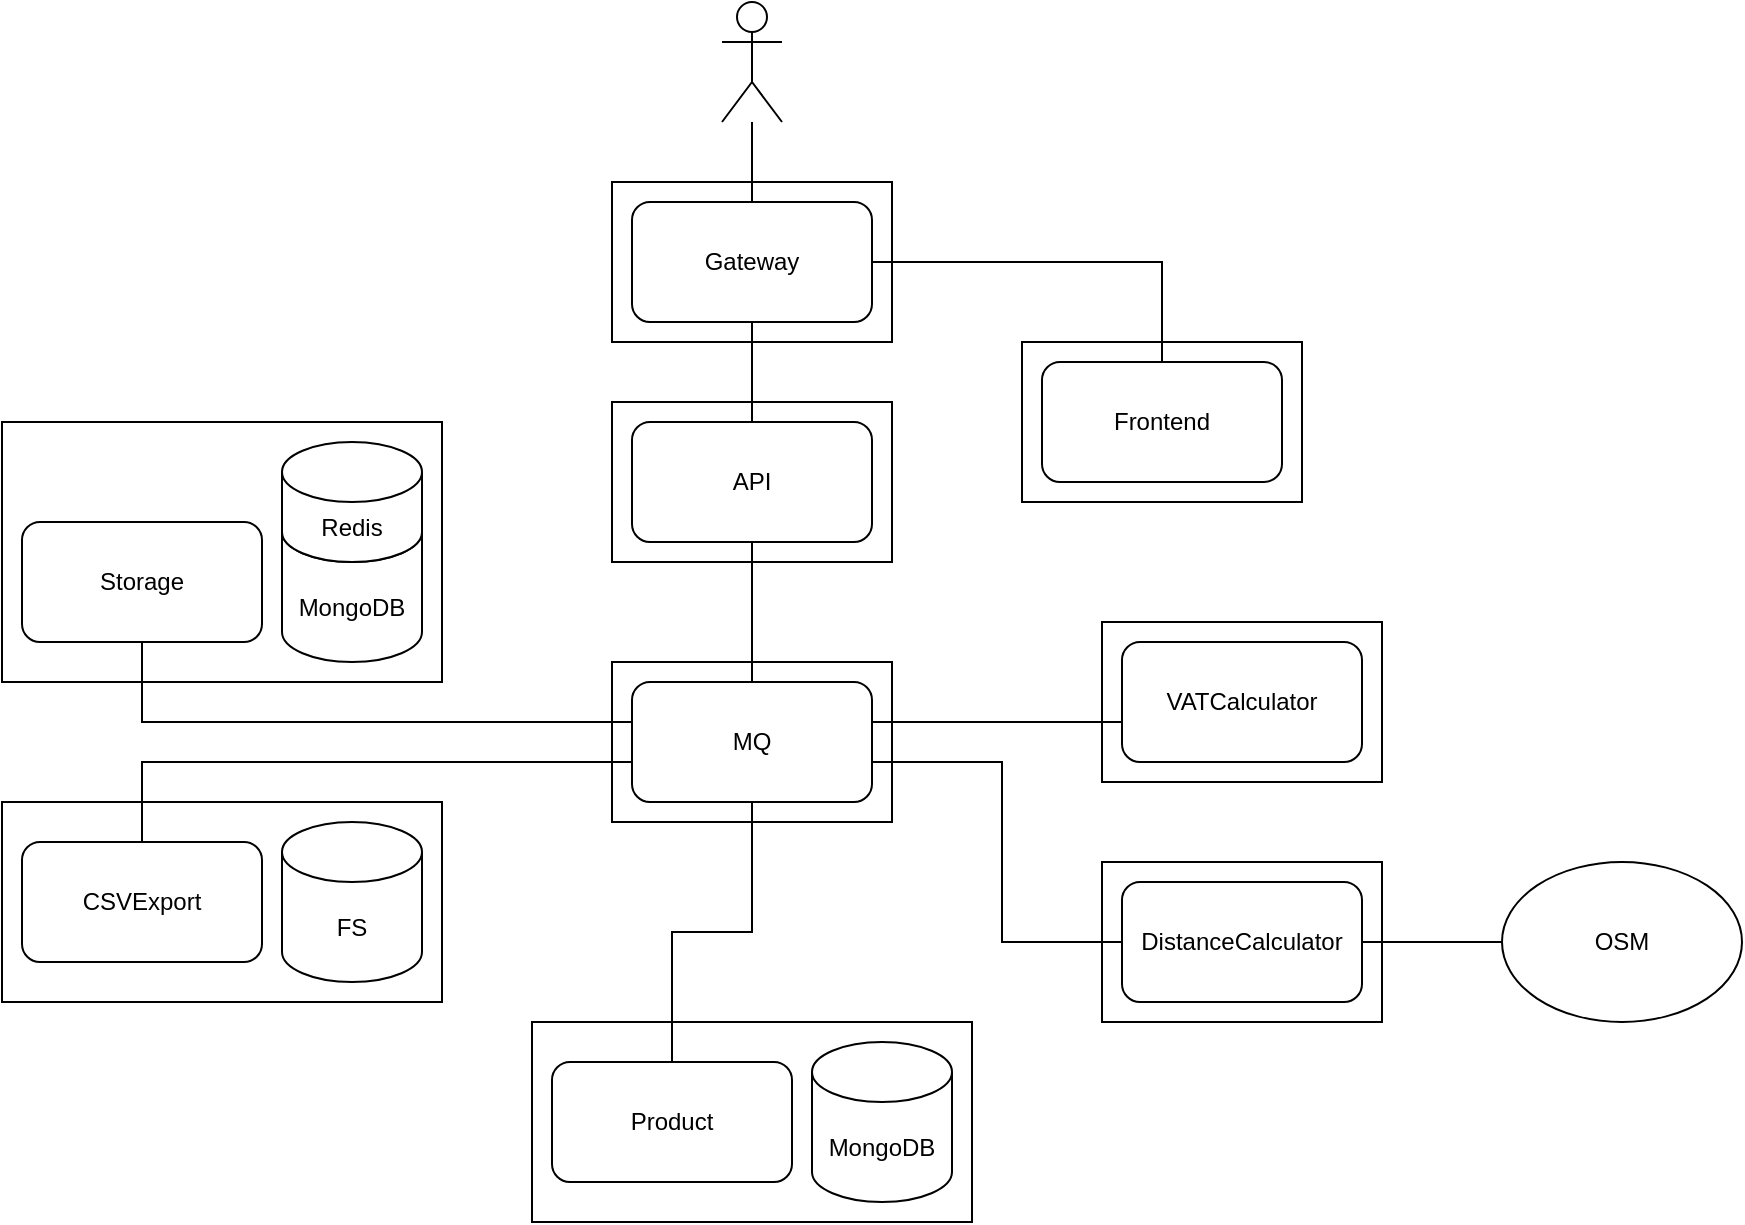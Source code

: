 <mxfile version="16.4.3" type="github">
  <diagram id="_RIpeCeEshGkpjxRb9AU" name="Architecture">
    <mxGraphModel dx="868" dy="1401" grid="1" gridSize="10" guides="1" tooltips="1" connect="1" arrows="1" fold="1" page="1" pageScale="1" pageWidth="1600" pageHeight="900" math="0" shadow="0">
      <root>
        <mxCell id="0" />
        <mxCell id="1" parent="0" />
        <mxCell id="x4NwM0fBTw6naTez4Cd2-2" value="" style="shape=umlActor;verticalLabelPosition=bottom;verticalAlign=top;html=1;outlineConnect=0;" parent="1" vertex="1">
          <mxGeometry x="630" y="-60" width="30" height="60" as="geometry" />
        </mxCell>
        <mxCell id="x4NwM0fBTw6naTez4Cd2-3" value="" style="rounded=0;whiteSpace=wrap;html=1;" parent="1" vertex="1">
          <mxGeometry x="575" y="30" width="140" height="80" as="geometry" />
        </mxCell>
        <mxCell id="x4NwM0fBTw6naTez4Cd2-4" value="Gateway" style="rounded=1;whiteSpace=wrap;html=1;" parent="1" vertex="1">
          <mxGeometry x="585" y="40" width="120" height="60" as="geometry" />
        </mxCell>
        <mxCell id="x4NwM0fBTw6naTez4Cd2-5" style="edgeStyle=orthogonalEdgeStyle;rounded=0;orthogonalLoop=1;jettySize=auto;html=1;startArrow=none;startFill=0;endArrow=none;endFill=0;" parent="1" source="x4NwM0fBTw6naTez4Cd2-2" target="x4NwM0fBTw6naTez4Cd2-4" edge="1">
          <mxGeometry relative="1" as="geometry" />
        </mxCell>
        <mxCell id="x4NwM0fBTw6naTez4Cd2-8" value="" style="rounded=0;whiteSpace=wrap;html=1;" parent="1" vertex="1">
          <mxGeometry x="575" y="270" width="140" height="80" as="geometry" />
        </mxCell>
        <mxCell id="x4NwM0fBTw6naTez4Cd2-9" value="MQ" style="rounded=1;whiteSpace=wrap;html=1;" parent="1" vertex="1">
          <mxGeometry x="585" y="280" width="120" height="60" as="geometry" />
        </mxCell>
        <mxCell id="x4NwM0fBTw6naTez4Cd2-11" value="" style="rounded=0;whiteSpace=wrap;html=1;" parent="1" vertex="1">
          <mxGeometry x="820" y="250" width="140" height="80" as="geometry" />
        </mxCell>
        <mxCell id="x4NwM0fBTw6naTez4Cd2-12" value="VATCalculator" style="rounded=1;whiteSpace=wrap;html=1;" parent="1" vertex="1">
          <mxGeometry x="830" y="260" width="120" height="60" as="geometry" />
        </mxCell>
        <mxCell id="x4NwM0fBTw6naTez4Cd2-18" value="" style="rounded=0;whiteSpace=wrap;html=1;" parent="1" vertex="1">
          <mxGeometry x="820" y="370" width="140" height="80" as="geometry" />
        </mxCell>
        <mxCell id="x4NwM0fBTw6naTez4Cd2-22" style="edgeStyle=orthogonalEdgeStyle;rounded=0;orthogonalLoop=1;jettySize=auto;html=1;startArrow=none;startFill=0;endArrow=none;endFill=0;" parent="1" source="x4NwM0fBTw6naTez4Cd2-19" target="x4NwM0fBTw6naTez4Cd2-21" edge="1">
          <mxGeometry relative="1" as="geometry" />
        </mxCell>
        <mxCell id="x4NwM0fBTw6naTez4Cd2-19" value="DistanceCalculator" style="rounded=1;whiteSpace=wrap;html=1;" parent="1" vertex="1">
          <mxGeometry x="830" y="380" width="120" height="60" as="geometry" />
        </mxCell>
        <mxCell id="x4NwM0fBTw6naTez4Cd2-20" style="edgeStyle=orthogonalEdgeStyle;rounded=0;orthogonalLoop=1;jettySize=auto;html=1;entryX=0;entryY=0.5;entryDx=0;entryDy=0;startArrow=none;startFill=0;endArrow=none;endFill=0;" parent="1" source="x4NwM0fBTw6naTez4Cd2-9" target="x4NwM0fBTw6naTez4Cd2-19" edge="1">
          <mxGeometry relative="1" as="geometry">
            <Array as="points">
              <mxPoint x="770" y="320" />
              <mxPoint x="770" y="410" />
            </Array>
          </mxGeometry>
        </mxCell>
        <mxCell id="x4NwM0fBTw6naTez4Cd2-21" value="OSM" style="ellipse;whiteSpace=wrap;html=1;" parent="1" vertex="1">
          <mxGeometry x="1020" y="370" width="120" height="80" as="geometry" />
        </mxCell>
        <mxCell id="x4NwM0fBTw6naTez4Cd2-23" value="" style="rounded=0;whiteSpace=wrap;html=1;" parent="1" vertex="1">
          <mxGeometry x="535" y="450" width="220" height="100" as="geometry" />
        </mxCell>
        <mxCell id="x4NwM0fBTw6naTez4Cd2-26" style="edgeStyle=orthogonalEdgeStyle;rounded=0;orthogonalLoop=1;jettySize=auto;html=1;startArrow=none;startFill=0;endArrow=none;endFill=0;" parent="1" source="x4NwM0fBTw6naTez4Cd2-24" target="x4NwM0fBTw6naTez4Cd2-9" edge="1">
          <mxGeometry relative="1" as="geometry" />
        </mxCell>
        <mxCell id="x4NwM0fBTw6naTez4Cd2-24" value="Product" style="rounded=1;whiteSpace=wrap;html=1;" parent="1" vertex="1">
          <mxGeometry x="545" y="470" width="120" height="60" as="geometry" />
        </mxCell>
        <mxCell id="x4NwM0fBTw6naTez4Cd2-25" value="MongoDB" style="shape=cylinder3;whiteSpace=wrap;html=1;boundedLbl=1;backgroundOutline=1;size=15;" parent="1" vertex="1">
          <mxGeometry x="675" y="460" width="70" height="80" as="geometry" />
        </mxCell>
        <mxCell id="x4NwM0fBTw6naTez4Cd2-27" value="" style="rounded=0;whiteSpace=wrap;html=1;" parent="1" vertex="1">
          <mxGeometry x="270" y="150" width="220" height="130" as="geometry" />
        </mxCell>
        <mxCell id="x4NwM0fBTw6naTez4Cd2-28" value="Storage" style="rounded=1;whiteSpace=wrap;html=1;" parent="1" vertex="1">
          <mxGeometry x="280" y="200" width="120" height="60" as="geometry" />
        </mxCell>
        <mxCell id="x4NwM0fBTw6naTez4Cd2-29" value="MongoDB" style="shape=cylinder3;whiteSpace=wrap;html=1;boundedLbl=1;backgroundOutline=1;size=15;" parent="1" vertex="1">
          <mxGeometry x="410" y="190" width="70" height="80" as="geometry" />
        </mxCell>
        <mxCell id="x4NwM0fBTw6naTez4Cd2-30" value="" style="rounded=0;whiteSpace=wrap;html=1;" parent="1" vertex="1">
          <mxGeometry x="270" y="340" width="220" height="100" as="geometry" />
        </mxCell>
        <mxCell id="x4NwM0fBTw6naTez4Cd2-31" value="CSVExport" style="rounded=1;whiteSpace=wrap;html=1;" parent="1" vertex="1">
          <mxGeometry x="280" y="360" width="120" height="60" as="geometry" />
        </mxCell>
        <mxCell id="x4NwM0fBTw6naTez4Cd2-32" value="FS" style="shape=cylinder3;whiteSpace=wrap;html=1;boundedLbl=1;backgroundOutline=1;size=15;" parent="1" vertex="1">
          <mxGeometry x="410" y="350" width="70" height="80" as="geometry" />
        </mxCell>
        <mxCell id="x4NwM0fBTw6naTez4Cd2-33" style="edgeStyle=orthogonalEdgeStyle;rounded=0;orthogonalLoop=1;jettySize=auto;html=1;startArrow=none;startFill=0;endArrow=none;endFill=0;" parent="1" source="x4NwM0fBTw6naTez4Cd2-31" target="x4NwM0fBTw6naTez4Cd2-9" edge="1">
          <mxGeometry relative="1" as="geometry">
            <Array as="points">
              <mxPoint x="340" y="320" />
            </Array>
          </mxGeometry>
        </mxCell>
        <mxCell id="x4NwM0fBTw6naTez4Cd2-17" style="edgeStyle=orthogonalEdgeStyle;rounded=0;orthogonalLoop=1;jettySize=auto;html=1;startArrow=none;startFill=0;endArrow=none;endFill=0;" parent="1" source="x4NwM0fBTw6naTez4Cd2-28" target="x4NwM0fBTw6naTez4Cd2-9" edge="1">
          <mxGeometry relative="1" as="geometry">
            <mxPoint x="870" y="310" as="sourcePoint" />
            <Array as="points">
              <mxPoint x="340" y="300" />
            </Array>
          </mxGeometry>
        </mxCell>
        <mxCell id="x4NwM0fBTw6naTez4Cd2-14" style="edgeStyle=orthogonalEdgeStyle;rounded=0;orthogonalLoop=1;jettySize=auto;html=1;endArrow=none;endFill=0;" parent="1" source="x4NwM0fBTw6naTez4Cd2-9" target="x4NwM0fBTw6naTez4Cd2-12" edge="1">
          <mxGeometry relative="1" as="geometry">
            <Array as="points">
              <mxPoint x="780" y="300" />
              <mxPoint x="780" y="300" />
            </Array>
          </mxGeometry>
        </mxCell>
        <mxCell id="rypfoYfsOc15ovv6d-pq-6" value="" style="rounded=0;whiteSpace=wrap;html=1;" parent="1" vertex="1">
          <mxGeometry x="575" y="140" width="140" height="80" as="geometry" />
        </mxCell>
        <mxCell id="rypfoYfsOc15ovv6d-pq-11" style="edgeStyle=orthogonalEdgeStyle;rounded=0;orthogonalLoop=1;jettySize=auto;html=1;endArrow=none;endFill=0;" parent="1" source="rypfoYfsOc15ovv6d-pq-7" target="x4NwM0fBTw6naTez4Cd2-9" edge="1">
          <mxGeometry relative="1" as="geometry" />
        </mxCell>
        <mxCell id="rypfoYfsOc15ovv6d-pq-7" value="API" style="rounded=1;whiteSpace=wrap;html=1;" parent="1" vertex="1">
          <mxGeometry x="585" y="150" width="120" height="60" as="geometry" />
        </mxCell>
        <mxCell id="rypfoYfsOc15ovv6d-pq-8" value="" style="rounded=0;whiteSpace=wrap;html=1;" parent="1" vertex="1">
          <mxGeometry x="780" y="110" width="140" height="80" as="geometry" />
        </mxCell>
        <mxCell id="rypfoYfsOc15ovv6d-pq-9" value="Frontend" style="rounded=1;whiteSpace=wrap;html=1;" parent="1" vertex="1">
          <mxGeometry x="790" y="120" width="120" height="60" as="geometry" />
        </mxCell>
        <mxCell id="rypfoYfsOc15ovv6d-pq-10" style="edgeStyle=orthogonalEdgeStyle;rounded=0;orthogonalLoop=1;jettySize=auto;html=1;endArrow=none;endFill=0;" parent="1" source="x4NwM0fBTw6naTez4Cd2-4" target="rypfoYfsOc15ovv6d-pq-7" edge="1">
          <mxGeometry relative="1" as="geometry">
            <mxPoint x="645" y="170" as="targetPoint" />
          </mxGeometry>
        </mxCell>
        <mxCell id="rypfoYfsOc15ovv6d-pq-12" style="edgeStyle=orthogonalEdgeStyle;rounded=0;orthogonalLoop=1;jettySize=auto;html=1;endArrow=none;endFill=0;" parent="1" source="x4NwM0fBTw6naTez4Cd2-4" target="rypfoYfsOc15ovv6d-pq-9" edge="1">
          <mxGeometry relative="1" as="geometry" />
        </mxCell>
        <mxCell id="X4fqdiJfhxOrQQ3BpakS-2" value="Redis" style="shape=cylinder3;whiteSpace=wrap;html=1;boundedLbl=1;backgroundOutline=1;size=15;" vertex="1" parent="1">
          <mxGeometry x="410" y="160" width="70" height="60" as="geometry" />
        </mxCell>
      </root>
    </mxGraphModel>
  </diagram>
</mxfile>
